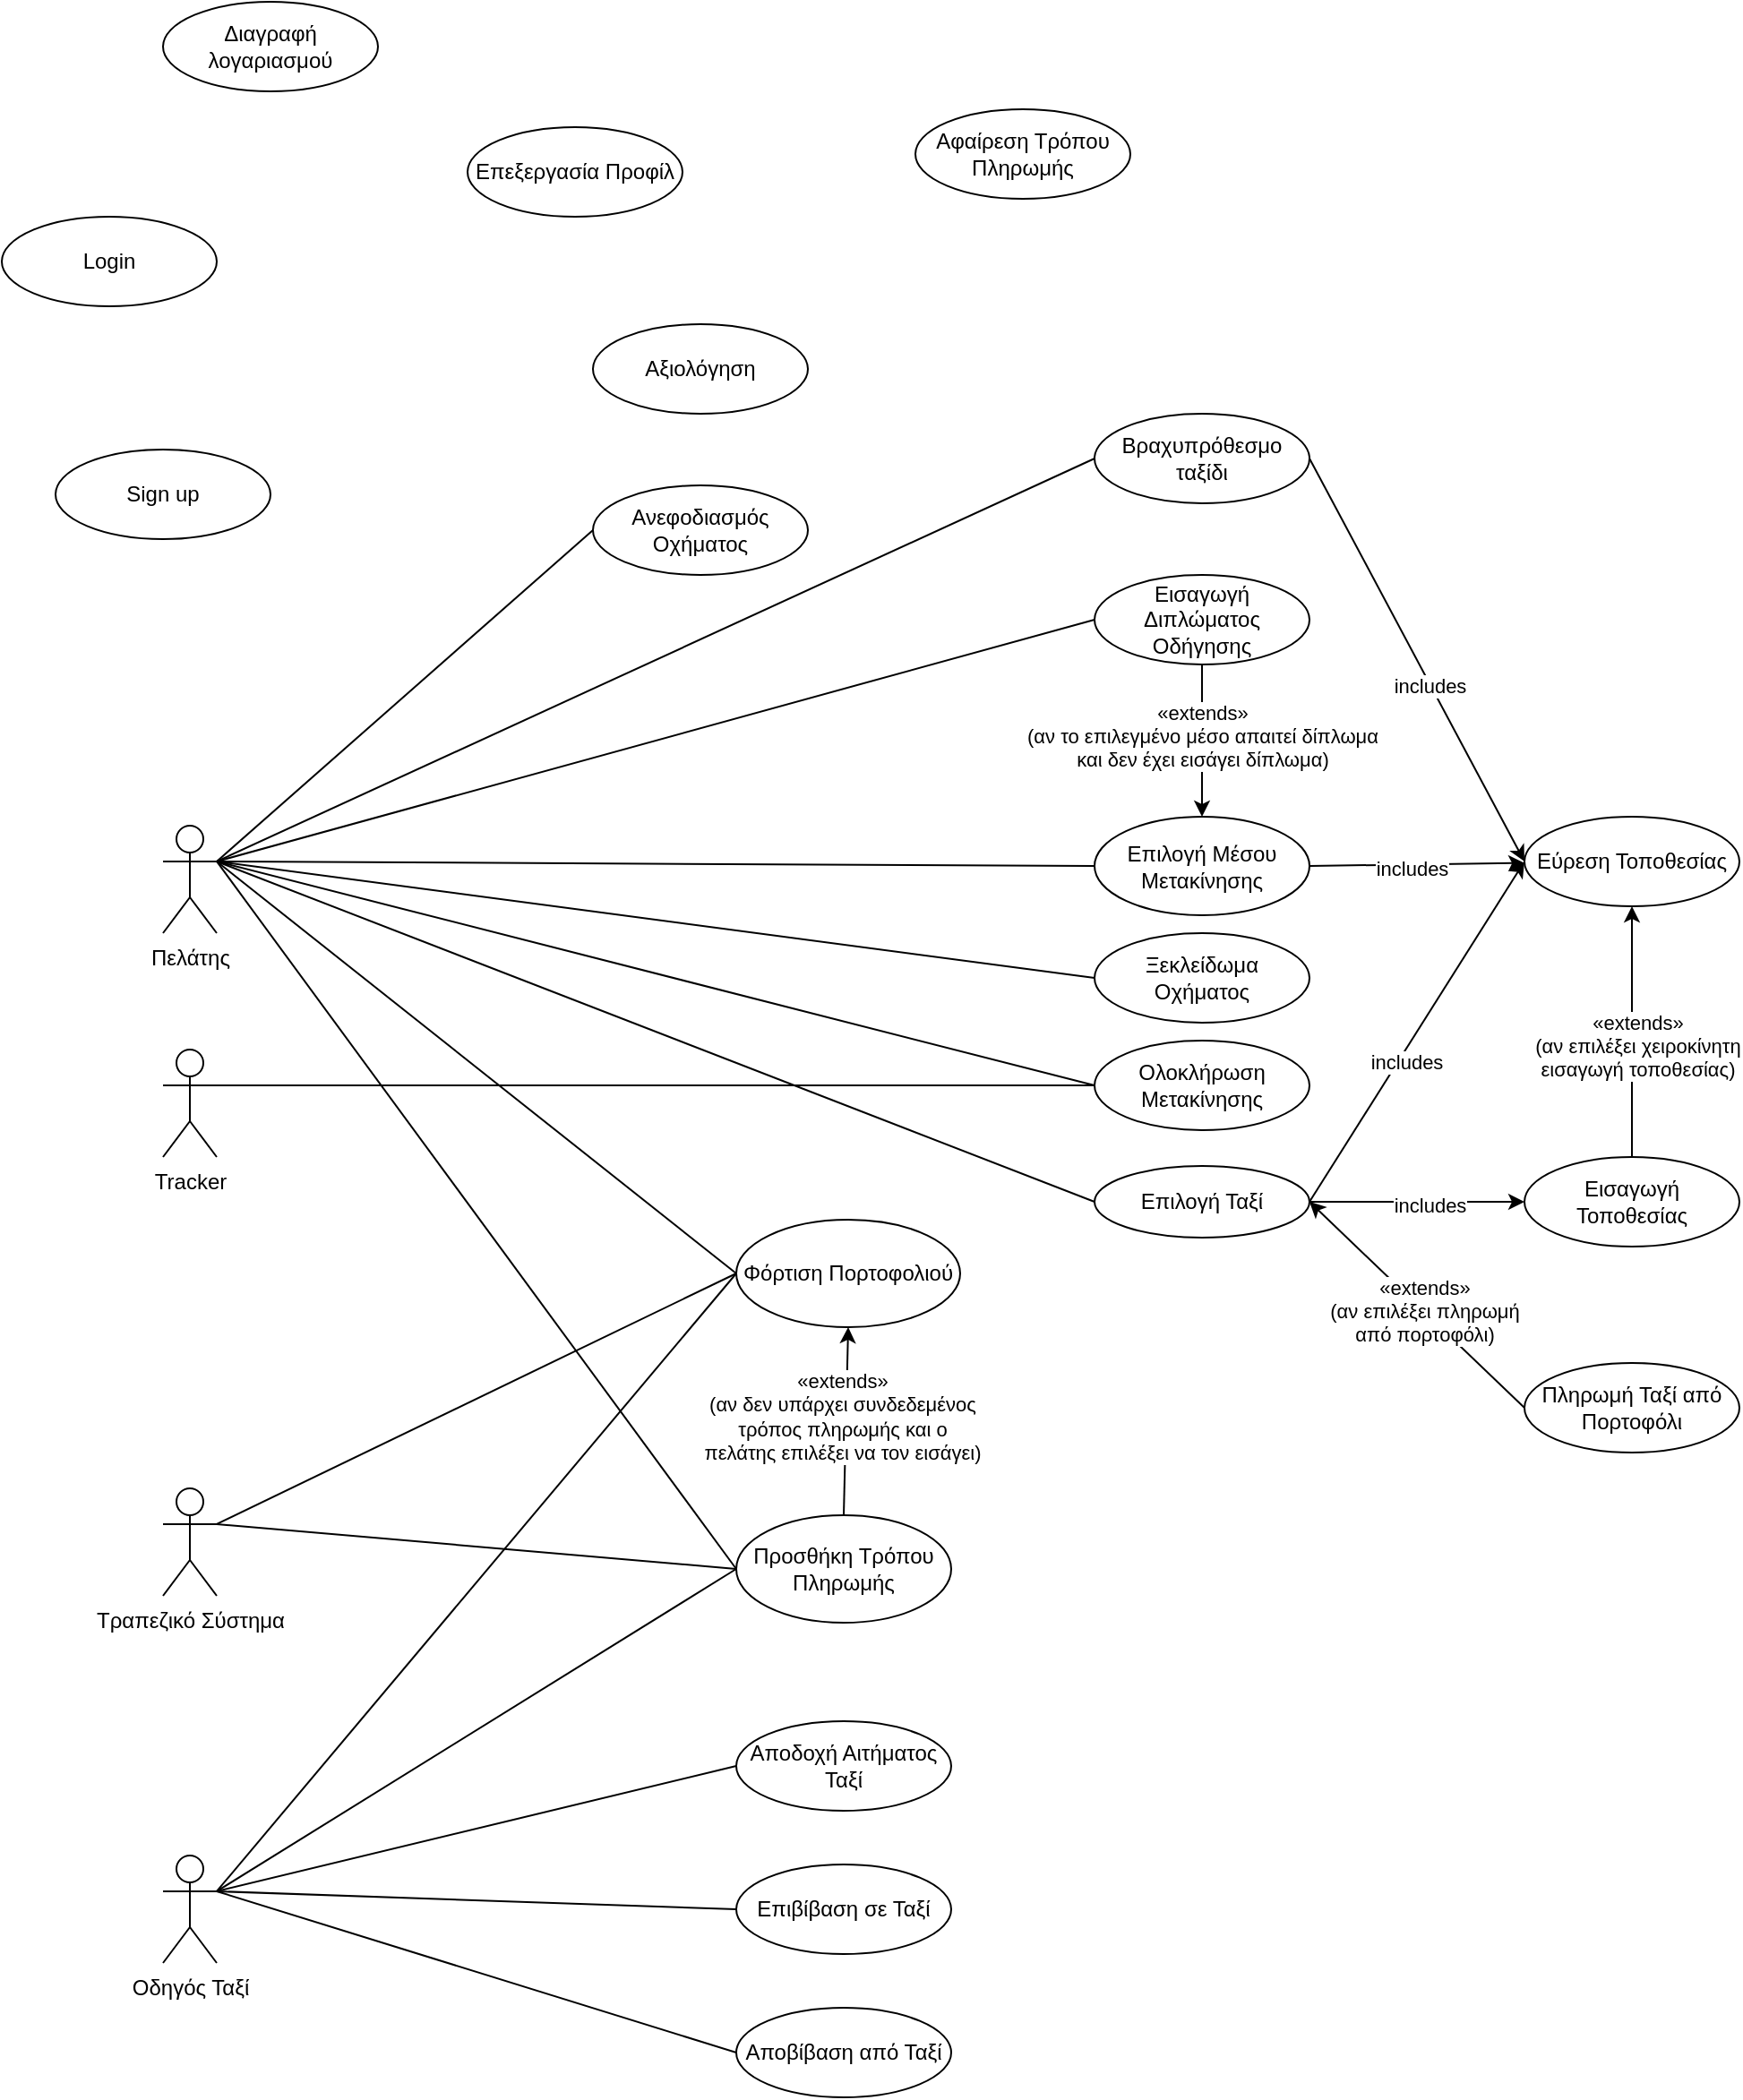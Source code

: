 <mxfile version="24.2.2" type="device">
  <diagram name="Σελίδα-1" id="W96MZ3pNwyJOU8Pa48gL">
    <mxGraphModel dx="2927" dy="2229" grid="1" gridSize="10" guides="1" tooltips="1" connect="1" arrows="1" fold="1" page="1" pageScale="1" pageWidth="827" pageHeight="1169" math="0" shadow="0">
      <root>
        <mxCell id="0" />
        <mxCell id="1" parent="0" />
        <mxCell id="obp9axNjenwt-zxGIQxL-47" style="rounded=0;orthogonalLoop=1;jettySize=auto;html=1;exitX=1;exitY=0.333;exitDx=0;exitDy=0;exitPerimeter=0;entryX=0;entryY=0.5;entryDx=0;entryDy=0;endArrow=none;endFill=0;" parent="1" source="rQhSNz1l-1LBippbrexT-1" target="obp9axNjenwt-zxGIQxL-46" edge="1">
          <mxGeometry relative="1" as="geometry" />
        </mxCell>
        <mxCell id="obp9axNjenwt-zxGIQxL-52" style="rounded=0;orthogonalLoop=1;jettySize=auto;html=1;exitX=1;exitY=0.333;exitDx=0;exitDy=0;exitPerimeter=0;entryX=0;entryY=0.5;entryDx=0;entryDy=0;endArrow=none;endFill=0;" parent="1" source="rQhSNz1l-1LBippbrexT-1" target="obp9axNjenwt-zxGIQxL-51" edge="1">
          <mxGeometry relative="1" as="geometry" />
        </mxCell>
        <mxCell id="obp9axNjenwt-zxGIQxL-53" style="rounded=0;orthogonalLoop=1;jettySize=auto;html=1;exitX=1;exitY=0.333;exitDx=0;exitDy=0;exitPerimeter=0;entryX=0;entryY=0.5;entryDx=0;entryDy=0;endArrow=none;endFill=0;" parent="1" source="rQhSNz1l-1LBippbrexT-1" target="obp9axNjenwt-zxGIQxL-48" edge="1">
          <mxGeometry relative="1" as="geometry" />
        </mxCell>
        <mxCell id="obp9axNjenwt-zxGIQxL-56" style="rounded=0;orthogonalLoop=1;jettySize=auto;html=1;exitX=1;exitY=0.333;exitDx=0;exitDy=0;exitPerimeter=0;entryX=0;entryY=0.5;entryDx=0;entryDy=0;endArrow=none;endFill=0;" parent="1" source="rQhSNz1l-1LBippbrexT-1" target="obp9axNjenwt-zxGIQxL-28" edge="1">
          <mxGeometry relative="1" as="geometry" />
        </mxCell>
        <mxCell id="obp9axNjenwt-zxGIQxL-57" style="rounded=0;orthogonalLoop=1;jettySize=auto;html=1;exitX=1;exitY=0.333;exitDx=0;exitDy=0;exitPerimeter=0;entryX=0;entryY=0.5;entryDx=0;entryDy=0;endArrow=none;endFill=0;" parent="1" source="rQhSNz1l-1LBippbrexT-1" target="obp9axNjenwt-zxGIQxL-23" edge="1">
          <mxGeometry relative="1" as="geometry" />
        </mxCell>
        <mxCell id="rQhSNz1l-1LBippbrexT-1" value="Οδηγός Ταξί" style="shape=umlActor;verticalLabelPosition=bottom;verticalAlign=top;html=1;outlineConnect=0;" parent="1" vertex="1">
          <mxGeometry x="-240" y="715" width="30" height="60" as="geometry" />
        </mxCell>
        <mxCell id="obp9axNjenwt-zxGIQxL-15" style="rounded=0;orthogonalLoop=1;jettySize=auto;html=1;exitX=1;exitY=0.333;exitDx=0;exitDy=0;exitPerimeter=0;entryX=0;entryY=0.5;entryDx=0;entryDy=0;endArrow=none;endFill=0;" parent="1" source="rQhSNz1l-1LBippbrexT-2" target="obp9axNjenwt-zxGIQxL-11" edge="1">
          <mxGeometry relative="1" as="geometry" />
        </mxCell>
        <mxCell id="obp9axNjenwt-zxGIQxL-17" style="rounded=0;orthogonalLoop=1;jettySize=auto;html=1;exitX=1;exitY=0.333;exitDx=0;exitDy=0;exitPerimeter=0;entryX=0;entryY=0.5;entryDx=0;entryDy=0;endArrow=none;endFill=0;" parent="1" source="rQhSNz1l-1LBippbrexT-2" target="rQhSNz1l-1LBippbrexT-7" edge="1">
          <mxGeometry relative="1" as="geometry" />
        </mxCell>
        <mxCell id="obp9axNjenwt-zxGIQxL-21" style="rounded=0;orthogonalLoop=1;jettySize=auto;html=1;exitX=1;exitY=0.333;exitDx=0;exitDy=0;exitPerimeter=0;entryX=0;entryY=0.5;entryDx=0;entryDy=0;endArrow=none;endFill=0;" parent="1" source="rQhSNz1l-1LBippbrexT-2" target="obp9axNjenwt-zxGIQxL-19" edge="1">
          <mxGeometry relative="1" as="geometry" />
        </mxCell>
        <mxCell id="obp9axNjenwt-zxGIQxL-22" style="rounded=0;orthogonalLoop=1;jettySize=auto;html=1;exitX=1;exitY=0.333;exitDx=0;exitDy=0;exitPerimeter=0;entryX=0;entryY=0.5;entryDx=0;entryDy=0;endArrow=none;endFill=0;" parent="1" source="rQhSNz1l-1LBippbrexT-2" target="obp9axNjenwt-zxGIQxL-18" edge="1">
          <mxGeometry relative="1" as="geometry" />
        </mxCell>
        <mxCell id="obp9axNjenwt-zxGIQxL-24" style="rounded=0;orthogonalLoop=1;jettySize=auto;html=1;exitX=1;exitY=0.333;exitDx=0;exitDy=0;exitPerimeter=0;entryX=0;entryY=0.5;entryDx=0;entryDy=0;endArrow=none;endFill=0;" parent="1" source="rQhSNz1l-1LBippbrexT-2" target="obp9axNjenwt-zxGIQxL-23" edge="1">
          <mxGeometry relative="1" as="geometry" />
        </mxCell>
        <mxCell id="obp9axNjenwt-zxGIQxL-30" style="rounded=0;orthogonalLoop=1;jettySize=auto;html=1;exitX=1;exitY=0.333;exitDx=0;exitDy=0;exitPerimeter=0;entryX=0;entryY=0.5;entryDx=0;entryDy=0;endArrow=none;endFill=0;" parent="1" source="rQhSNz1l-1LBippbrexT-2" target="obp9axNjenwt-zxGIQxL-28" edge="1">
          <mxGeometry relative="1" as="geometry" />
        </mxCell>
        <mxCell id="obp9axNjenwt-zxGIQxL-34" style="rounded=0;orthogonalLoop=1;jettySize=auto;html=1;exitX=1;exitY=0.333;exitDx=0;exitDy=0;exitPerimeter=0;entryX=0;entryY=0.5;entryDx=0;entryDy=0;endArrow=none;endFill=0;" parent="1" source="rQhSNz1l-1LBippbrexT-2" target="obp9axNjenwt-zxGIQxL-33" edge="1">
          <mxGeometry relative="1" as="geometry" />
        </mxCell>
        <mxCell id="Nl_YcrGtfILMOF2QN2Fj-9" style="rounded=0;orthogonalLoop=1;jettySize=auto;html=1;exitX=1;exitY=0.333;exitDx=0;exitDy=0;exitPerimeter=0;entryX=0;entryY=0.5;entryDx=0;entryDy=0;endArrow=none;endFill=0;" parent="1" source="rQhSNz1l-1LBippbrexT-2" target="obp9axNjenwt-zxGIQxL-54" edge="1">
          <mxGeometry relative="1" as="geometry" />
        </mxCell>
        <mxCell id="Nl_YcrGtfILMOF2QN2Fj-1005" style="rounded=0;orthogonalLoop=1;jettySize=auto;html=1;exitX=1;exitY=0.333;exitDx=0;exitDy=0;exitPerimeter=0;entryX=0;entryY=0.5;entryDx=0;entryDy=0;endArrow=none;endFill=0;" parent="1" source="rQhSNz1l-1LBippbrexT-2" target="Nl_YcrGtfILMOF2QN2Fj-18" edge="1">
          <mxGeometry relative="1" as="geometry" />
        </mxCell>
        <mxCell id="rQhSNz1l-1LBippbrexT-2" value="Πελάτης" style="shape=umlActor;verticalLabelPosition=bottom;verticalAlign=top;html=1;outlineConnect=0;" parent="1" vertex="1">
          <mxGeometry x="-240" y="140" width="30" height="60" as="geometry" />
        </mxCell>
        <mxCell id="obp9axNjenwt-zxGIQxL-20" style="rounded=0;orthogonalLoop=1;jettySize=auto;html=1;exitX=1;exitY=0.333;exitDx=0;exitDy=0;exitPerimeter=0;entryX=0;entryY=0.5;entryDx=0;entryDy=0;endArrow=none;endFill=0;" parent="1" source="rQhSNz1l-1LBippbrexT-3" target="obp9axNjenwt-zxGIQxL-19" edge="1">
          <mxGeometry relative="1" as="geometry" />
        </mxCell>
        <mxCell id="rQhSNz1l-1LBippbrexT-3" value="Tracker" style="shape=umlActor;verticalLabelPosition=bottom;verticalAlign=top;html=1;outlineConnect=0;" parent="1" vertex="1">
          <mxGeometry x="-240" y="265" width="30" height="60" as="geometry" />
        </mxCell>
        <mxCell id="Nl_YcrGtfILMOF2QN2Fj-5" style="rounded=0;orthogonalLoop=1;jettySize=auto;html=1;exitX=1;exitY=0.5;exitDx=0;exitDy=0;" parent="1" source="rQhSNz1l-1LBippbrexT-7" target="Nl_YcrGtfILMOF2QN2Fj-4" edge="1">
          <mxGeometry relative="1" as="geometry" />
        </mxCell>
        <mxCell id="Nl_YcrGtfILMOF2QN2Fj-6" value="includes" style="edgeLabel;html=1;align=center;verticalAlign=middle;resizable=0;points=[];" parent="Nl_YcrGtfILMOF2QN2Fj-5" vertex="1" connectable="0">
          <mxGeometry x="-0.049" y="-2" relative="1" as="geometry">
            <mxPoint as="offset" />
          </mxGeometry>
        </mxCell>
        <mxCell id="rQhSNz1l-1LBippbrexT-7" value="Επιλογή Μέσου Μετακίνησης" style="ellipse;whiteSpace=wrap;html=1;" parent="1" vertex="1">
          <mxGeometry x="280" y="135" width="120" height="55" as="geometry" />
        </mxCell>
        <mxCell id="Nl_YcrGtfILMOF2QN2Fj-2" style="edgeStyle=orthogonalEdgeStyle;rounded=0;orthogonalLoop=1;jettySize=auto;html=1;exitX=0.5;exitY=1;exitDx=0;exitDy=0;entryX=0.5;entryY=0;entryDx=0;entryDy=0;" parent="1" source="obp9axNjenwt-zxGIQxL-11" target="rQhSNz1l-1LBippbrexT-7" edge="1">
          <mxGeometry relative="1" as="geometry" />
        </mxCell>
        <mxCell id="Nl_YcrGtfILMOF2QN2Fj-3" value="«extends»&lt;div&gt;(αν το επιλεγμένο μέσο απαιτεί δίπλωμα&lt;/div&gt;&lt;div&gt;και δεν έχει εισάγει δίπλωμα)&lt;/div&gt;" style="edgeLabel;html=1;align=center;verticalAlign=middle;resizable=0;points=[];" parent="Nl_YcrGtfILMOF2QN2Fj-2" vertex="1" connectable="0">
          <mxGeometry x="-0.294" y="2" relative="1" as="geometry">
            <mxPoint x="-2" y="10" as="offset" />
          </mxGeometry>
        </mxCell>
        <mxCell id="obp9axNjenwt-zxGIQxL-11" value="Εισαγωγή Διπλώματος Οδήγησης" style="ellipse;whiteSpace=wrap;html=1;" parent="1" vertex="1">
          <mxGeometry x="280" width="120" height="50" as="geometry" />
        </mxCell>
        <mxCell id="obp9axNjenwt-zxGIQxL-18" value="Ξεκλείδωμα Οχήματος" style="ellipse;whiteSpace=wrap;html=1;" parent="1" vertex="1">
          <mxGeometry x="280" y="200" width="120" height="50" as="geometry" />
        </mxCell>
        <mxCell id="obp9axNjenwt-zxGIQxL-19" value="Ολοκλήρωση Μετακίνησης" style="ellipse;whiteSpace=wrap;html=1;" parent="1" vertex="1">
          <mxGeometry x="280" y="260" width="120" height="50" as="geometry" />
        </mxCell>
        <mxCell id="obp9axNjenwt-zxGIQxL-23" value="Προσθήκη Τρόπου Πληρωμής" style="ellipse;whiteSpace=wrap;html=1;" parent="1" vertex="1">
          <mxGeometry x="80" y="525" width="120" height="60" as="geometry" />
        </mxCell>
        <mxCell id="obp9axNjenwt-zxGIQxL-27" style="rounded=0;orthogonalLoop=1;jettySize=auto;html=1;exitX=1;exitY=0.333;exitDx=0;exitDy=0;exitPerimeter=0;entryX=0;entryY=0.5;entryDx=0;entryDy=0;endArrow=none;endFill=0;" parent="1" source="obp9axNjenwt-zxGIQxL-25" target="obp9axNjenwt-zxGIQxL-23" edge="1">
          <mxGeometry relative="1" as="geometry" />
        </mxCell>
        <mxCell id="obp9axNjenwt-zxGIQxL-29" style="rounded=0;orthogonalLoop=1;jettySize=auto;html=1;exitX=1;exitY=0.333;exitDx=0;exitDy=0;exitPerimeter=0;entryX=0;entryY=0.5;entryDx=0;entryDy=0;startArrow=none;startFill=0;endArrow=none;endFill=0;" parent="1" source="obp9axNjenwt-zxGIQxL-25" target="obp9axNjenwt-zxGIQxL-28" edge="1">
          <mxGeometry relative="1" as="geometry" />
        </mxCell>
        <mxCell id="obp9axNjenwt-zxGIQxL-25" value="Τραπεζικό Σύστημα" style="shape=umlActor;verticalLabelPosition=bottom;verticalAlign=top;html=1;outlineConnect=0;" parent="1" vertex="1">
          <mxGeometry x="-240" y="510" width="30" height="60" as="geometry" />
        </mxCell>
        <mxCell id="obp9axNjenwt-zxGIQxL-31" style="rounded=0;orthogonalLoop=1;jettySize=auto;html=1;exitX=0.5;exitY=0;exitDx=0;exitDy=0;entryX=0.5;entryY=1;entryDx=0;entryDy=0;" parent="1" source="obp9axNjenwt-zxGIQxL-23" target="obp9axNjenwt-zxGIQxL-28" edge="1">
          <mxGeometry relative="1" as="geometry">
            <mxPoint x="160" y="-60" as="targetPoint" />
          </mxGeometry>
        </mxCell>
        <mxCell id="obp9axNjenwt-zxGIQxL-55" value="«extends»&lt;div&gt;(αν δεν υπάρχει συνδεδεμένος&lt;/div&gt;&lt;div&gt;τρόπος πληρωμής και ο&lt;/div&gt;&lt;div&gt;πελάτης επιλέξει να τον εισάγει)&lt;/div&gt;" style="edgeLabel;html=1;align=center;verticalAlign=middle;resizable=0;points=[];" parent="obp9axNjenwt-zxGIQxL-31" vertex="1" connectable="0">
          <mxGeometry x="0.053" y="3" relative="1" as="geometry">
            <mxPoint as="offset" />
          </mxGeometry>
        </mxCell>
        <mxCell id="obp9axNjenwt-zxGIQxL-28" value="Φόρτιση Πορτοφολιού" style="ellipse;whiteSpace=wrap;html=1;" parent="1" vertex="1">
          <mxGeometry x="80" y="360" width="125" height="60" as="geometry" />
        </mxCell>
        <mxCell id="Nl_YcrGtfILMOF2QN2Fj-14" style="rounded=0;orthogonalLoop=1;jettySize=auto;html=1;exitX=1;exitY=0.5;exitDx=0;exitDy=0;entryX=0;entryY=0.5;entryDx=0;entryDy=0;" parent="1" source="obp9axNjenwt-zxGIQxL-33" target="Nl_YcrGtfILMOF2QN2Fj-10" edge="1">
          <mxGeometry relative="1" as="geometry" />
        </mxCell>
        <mxCell id="Nl_YcrGtfILMOF2QN2Fj-15" value="includes" style="edgeLabel;html=1;align=center;verticalAlign=middle;resizable=0;points=[];" parent="Nl_YcrGtfILMOF2QN2Fj-14" vertex="1" connectable="0">
          <mxGeometry x="0.112" y="-2" relative="1" as="geometry">
            <mxPoint as="offset" />
          </mxGeometry>
        </mxCell>
        <mxCell id="Nl_YcrGtfILMOF2QN2Fj-16" style="rounded=0;orthogonalLoop=1;jettySize=auto;html=1;exitX=1;exitY=0.5;exitDx=0;exitDy=0;entryX=0;entryY=0.5;entryDx=0;entryDy=0;" parent="1" source="obp9axNjenwt-zxGIQxL-33" target="Nl_YcrGtfILMOF2QN2Fj-4" edge="1">
          <mxGeometry relative="1" as="geometry" />
        </mxCell>
        <mxCell id="Nl_YcrGtfILMOF2QN2Fj-17" value="includes" style="edgeLabel;html=1;align=center;verticalAlign=middle;resizable=0;points=[];" parent="Nl_YcrGtfILMOF2QN2Fj-16" vertex="1" connectable="0">
          <mxGeometry x="-0.156" y="-3" relative="1" as="geometry">
            <mxPoint as="offset" />
          </mxGeometry>
        </mxCell>
        <mxCell id="obp9axNjenwt-zxGIQxL-33" value="Επιλογή Ταξί" style="ellipse;whiteSpace=wrap;html=1;" parent="1" vertex="1">
          <mxGeometry x="280" y="330" width="120" height="40" as="geometry" />
        </mxCell>
        <mxCell id="obp9axNjenwt-zxGIQxL-46" value="Αποδοχή Αιτήματος Ταξί" style="ellipse;whiteSpace=wrap;html=1;" parent="1" vertex="1">
          <mxGeometry x="80" y="640" width="120" height="50" as="geometry" />
        </mxCell>
        <mxCell id="obp9axNjenwt-zxGIQxL-48" value="Αποβίβαση από Ταξί" style="ellipse;whiteSpace=wrap;html=1;" parent="1" vertex="1">
          <mxGeometry x="80" y="800" width="120" height="50" as="geometry" />
        </mxCell>
        <mxCell id="obp9axNjenwt-zxGIQxL-51" value="Επιβίβαση σε Ταξί" style="ellipse;whiteSpace=wrap;html=1;" parent="1" vertex="1">
          <mxGeometry x="80" y="720" width="120" height="50" as="geometry" />
        </mxCell>
        <mxCell id="Nl_YcrGtfILMOF2QN2Fj-7" style="rounded=0;orthogonalLoop=1;jettySize=auto;html=1;exitX=1;exitY=0.5;exitDx=0;exitDy=0;entryX=0;entryY=0.5;entryDx=0;entryDy=0;" parent="1" source="obp9axNjenwt-zxGIQxL-54" target="Nl_YcrGtfILMOF2QN2Fj-4" edge="1">
          <mxGeometry relative="1" as="geometry" />
        </mxCell>
        <mxCell id="Nl_YcrGtfILMOF2QN2Fj-8" value="includes" style="edgeLabel;html=1;align=center;verticalAlign=middle;resizable=0;points=[];" parent="Nl_YcrGtfILMOF2QN2Fj-7" vertex="1" connectable="0">
          <mxGeometry x="0.123" y="-1" relative="1" as="geometry">
            <mxPoint as="offset" />
          </mxGeometry>
        </mxCell>
        <mxCell id="obp9axNjenwt-zxGIQxL-54" value="Βραχυπρόθεσμο ταξίδι" style="ellipse;whiteSpace=wrap;html=1;" parent="1" vertex="1">
          <mxGeometry x="280" y="-90" width="120" height="50" as="geometry" />
        </mxCell>
        <mxCell id="obp9axNjenwt-zxGIQxL-59" style="rounded=0;orthogonalLoop=1;jettySize=auto;html=1;exitX=0;exitY=0.5;exitDx=0;exitDy=0;entryX=1;entryY=0.5;entryDx=0;entryDy=0;" parent="1" source="obp9axNjenwt-zxGIQxL-58" target="obp9axNjenwt-zxGIQxL-33" edge="1">
          <mxGeometry relative="1" as="geometry" />
        </mxCell>
        <mxCell id="obp9axNjenwt-zxGIQxL-60" value="«extends»&lt;div&gt;(αν επιλέξει πληρωμή&lt;/div&gt;&lt;div&gt;από πορτοφόλι)&lt;/div&gt;" style="edgeLabel;html=1;align=center;verticalAlign=middle;resizable=0;points=[];" parent="obp9axNjenwt-zxGIQxL-59" vertex="1" connectable="0">
          <mxGeometry x="-0.051" relative="1" as="geometry">
            <mxPoint x="1" as="offset" />
          </mxGeometry>
        </mxCell>
        <mxCell id="obp9axNjenwt-zxGIQxL-58" value="Πληρωμή Ταξί από Πορτοφόλι" style="ellipse;whiteSpace=wrap;html=1;" parent="1" vertex="1">
          <mxGeometry x="520" y="440" width="120" height="50" as="geometry" />
        </mxCell>
        <mxCell id="LziybzvXohEd1GuKS7dP-1" value="Αφαίρεση Τρόπου Πληρωμής" style="ellipse;whiteSpace=wrap;html=1;" parent="1" vertex="1">
          <mxGeometry x="180" y="-260" width="120" height="50" as="geometry" />
        </mxCell>
        <mxCell id="Nl_YcrGtfILMOF2QN2Fj-4" value="Εύρεση Τοποθεσίας" style="ellipse;whiteSpace=wrap;html=1;" parent="1" vertex="1">
          <mxGeometry x="520" y="135" width="120" height="50" as="geometry" />
        </mxCell>
        <mxCell id="Nl_YcrGtfILMOF2QN2Fj-12" style="rounded=0;orthogonalLoop=1;jettySize=auto;html=1;exitX=0.5;exitY=0;exitDx=0;exitDy=0;entryX=0.5;entryY=1;entryDx=0;entryDy=0;" parent="1" source="Nl_YcrGtfILMOF2QN2Fj-10" target="Nl_YcrGtfILMOF2QN2Fj-4" edge="1">
          <mxGeometry relative="1" as="geometry">
            <mxPoint x="580" y="200" as="targetPoint" />
          </mxGeometry>
        </mxCell>
        <mxCell id="Nl_YcrGtfILMOF2QN2Fj-13" value="«extends»&lt;div&gt;(αν επιλέξει χειροκίνητη&lt;/div&gt;&lt;div&gt;εισαγωγή τοποθεσίας)&lt;/div&gt;" style="edgeLabel;html=1;align=center;verticalAlign=middle;resizable=0;points=[];" parent="Nl_YcrGtfILMOF2QN2Fj-12" vertex="1" connectable="0">
          <mxGeometry x="-0.1" y="-3" relative="1" as="geometry">
            <mxPoint y="1" as="offset" />
          </mxGeometry>
        </mxCell>
        <mxCell id="Nl_YcrGtfILMOF2QN2Fj-10" value="Εισαγωγή Τοποθεσίας" style="ellipse;whiteSpace=wrap;html=1;" parent="1" vertex="1">
          <mxGeometry x="520" y="325" width="120" height="50" as="geometry" />
        </mxCell>
        <mxCell id="Nl_YcrGtfILMOF2QN2Fj-18" value="Ανεφοδιασμός Οχήματος" style="ellipse;whiteSpace=wrap;html=1;" parent="1" vertex="1">
          <mxGeometry y="-50" width="120" height="50" as="geometry" />
        </mxCell>
        <mxCell id="Nl_YcrGtfILMOF2QN2Fj-19" value="Αξιολόγηση" style="ellipse;whiteSpace=wrap;html=1;" parent="1" vertex="1">
          <mxGeometry y="-140" width="120" height="50" as="geometry" />
        </mxCell>
        <mxCell id="Nl_YcrGtfILMOF2QN2Fj-1006" value="Επεξεργασία Προφίλ" style="ellipse;whiteSpace=wrap;html=1;" parent="1" vertex="1">
          <mxGeometry x="-70" y="-250" width="120" height="50" as="geometry" />
        </mxCell>
        <mxCell id="Nl_YcrGtfILMOF2QN2Fj-1007" value="Login" style="ellipse;whiteSpace=wrap;html=1;" parent="1" vertex="1">
          <mxGeometry x="-330" y="-200" width="120" height="50" as="geometry" />
        </mxCell>
        <mxCell id="Nl_YcrGtfILMOF2QN2Fj-1008" value="Sign up" style="ellipse;whiteSpace=wrap;html=1;" parent="1" vertex="1">
          <mxGeometry x="-300" y="-70" width="120" height="50" as="geometry" />
        </mxCell>
        <mxCell id="Nl_YcrGtfILMOF2QN2Fj-1009" value="Διαγραφή λογαριασμού" style="ellipse;whiteSpace=wrap;html=1;" parent="1" vertex="1">
          <mxGeometry x="-240" y="-320" width="120" height="50" as="geometry" />
        </mxCell>
      </root>
    </mxGraphModel>
  </diagram>
</mxfile>
